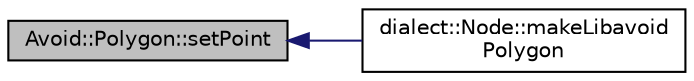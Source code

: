 digraph "Avoid::Polygon::setPoint"
{
  edge [fontname="Helvetica",fontsize="10",labelfontname="Helvetica",labelfontsize="10"];
  node [fontname="Helvetica",fontsize="10",shape=record];
  rankdir="LR";
  Node24 [label="Avoid::Polygon::setPoint",height=0.2,width=0.4,color="black", fillcolor="grey75", style="filled", fontcolor="black"];
  Node24 -> Node25 [dir="back",color="midnightblue",fontsize="10",style="solid",fontname="Helvetica"];
  Node25 [label="dialect::Node::makeLibavoid\lPolygon",height=0.2,width=0.4,color="black", fillcolor="white", style="filled",URL="$classdialect_1_1Node.html#ace624a76a73f279b5d0347438a42a63a",tooltip="Build and return a Polygon to represent this Node in libavoid. "];
}

